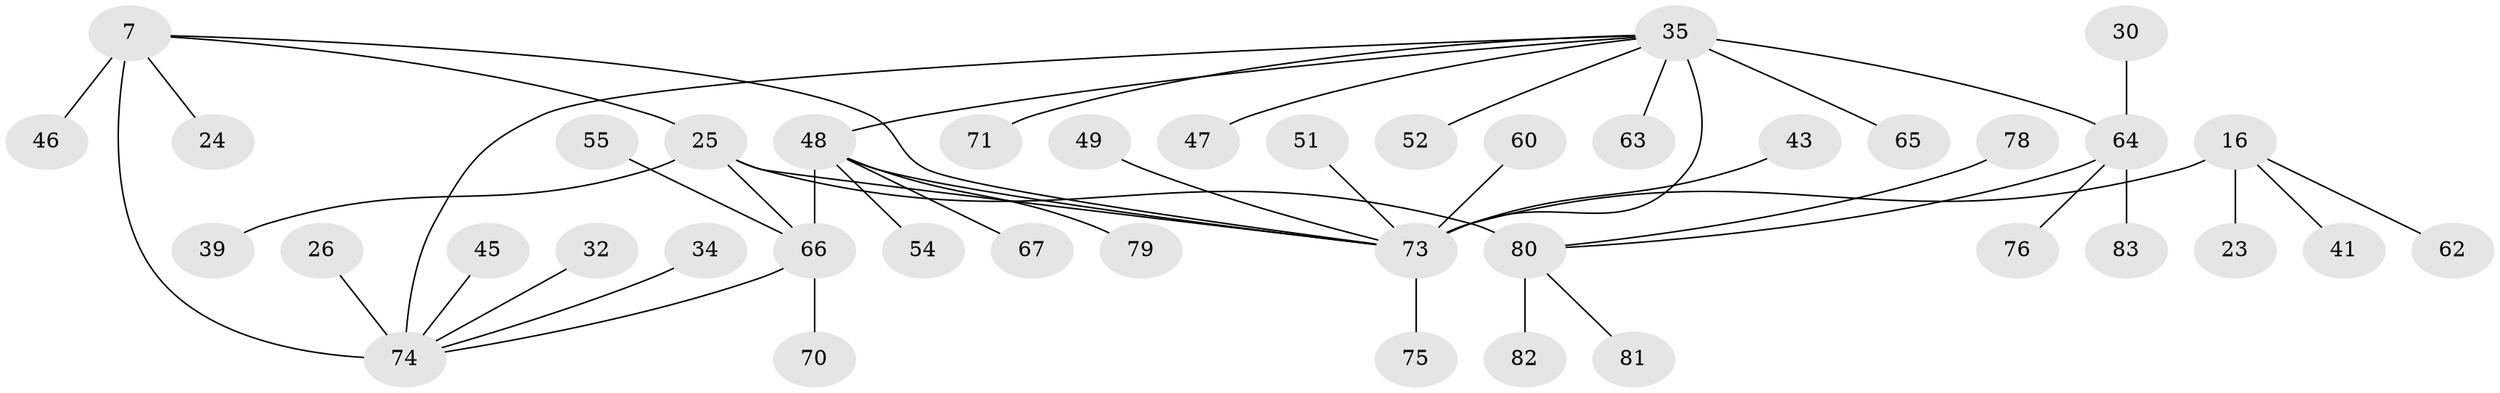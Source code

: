 // original degree distribution, {7: 0.07228915662650602, 8: 0.04819277108433735, 5: 0.04819277108433735, 6: 0.03614457831325301, 3: 0.060240963855421686, 10: 0.012048192771084338, 4: 0.024096385542168676, 1: 0.5903614457831325, 2: 0.10843373493975904}
// Generated by graph-tools (version 1.1) at 2025/02/03/05/25 17:02:44]
// undirected, 41 vertices, 46 edges
graph export_dot {
graph [start="1"]
  node [color=gray90,style=filled];
  7 [super="+6"];
  16 [super="+13"];
  23;
  24;
  25 [super="+11+12"];
  26;
  30;
  32;
  34;
  35 [super="+3"];
  39;
  41;
  43;
  45;
  46;
  47;
  48 [super="+19"];
  49;
  51;
  52;
  54;
  55;
  60;
  62;
  63;
  64 [super="+4+21"];
  65;
  66 [super="+33+38+44"];
  67;
  70;
  71;
  73 [super="+53+15"];
  74 [super="+42+8"];
  75;
  76 [super="+22"];
  78;
  79;
  80 [super="+56+58+69+77"];
  81 [super="+61"];
  82;
  83 [super="+72"];
  7 -- 24;
  7 -- 46;
  7 -- 25;
  7 -- 74 [weight=4];
  7 -- 73;
  16 -- 62;
  16 -- 23;
  16 -- 41;
  16 -- 73 [weight=4];
  25 -- 39;
  25 -- 66;
  25 -- 80 [weight=4];
  25 -- 73 [weight=2];
  26 -- 74;
  30 -- 64;
  32 -- 74;
  34 -- 74;
  35 -- 65;
  35 -- 71;
  35 -- 74 [weight=2];
  35 -- 47;
  35 -- 52;
  35 -- 63;
  35 -- 64 [weight=4];
  35 -- 48;
  35 -- 73 [weight=2];
  43 -- 73;
  45 -- 74;
  48 -- 66 [weight=4];
  48 -- 67;
  48 -- 54;
  48 -- 79;
  48 -- 73;
  49 -- 73;
  51 -- 73;
  55 -- 66;
  60 -- 73;
  64 -- 83;
  64 -- 76;
  64 -- 80;
  66 -- 70;
  66 -- 74;
  73 -- 75;
  78 -- 80;
  80 -- 81;
  80 -- 82;
}
